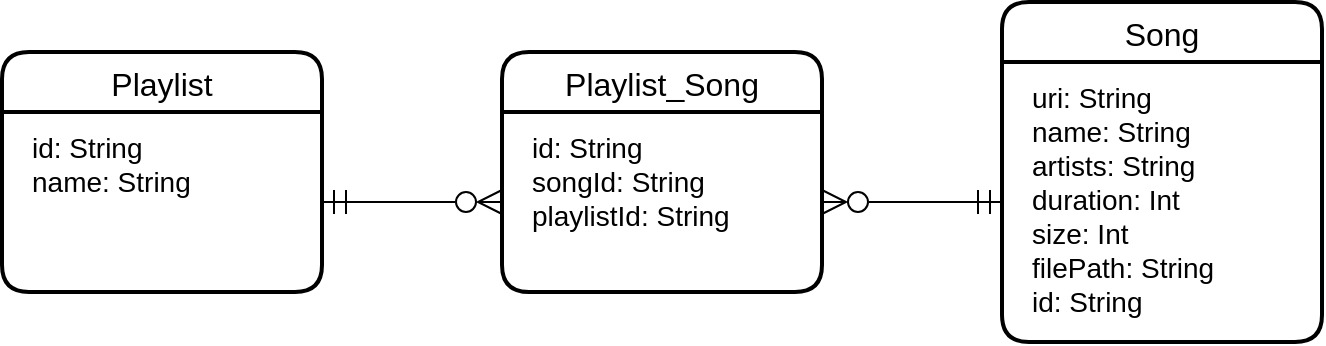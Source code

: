 <mxfile version="20.5.1" type="device"><diagram id="imh_jplVHEMOK1gO8Dd0" name="Page-1"><mxGraphModel dx="1038" dy="571" grid="1" gridSize="10" guides="1" tooltips="1" connect="1" arrows="1" fold="1" page="1" pageScale="1" pageWidth="827" pageHeight="1169" math="0" shadow="0"><root><mxCell id="0"/><mxCell id="1" parent="0"/><mxCell id="A_F9yblzPvORglMfT5ZY-5" value="Playlist" style="swimlane;childLayout=stackLayout;horizontal=1;startSize=30;horizontalStack=0;rounded=1;fontSize=16;fontStyle=0;strokeWidth=2;resizeParent=0;resizeLast=1;shadow=0;dashed=0;align=center;" parent="1" vertex="1"><mxGeometry x="110" y="285" width="160" height="120" as="geometry"><mxRectangle x="140" y="100" width="80" height="30" as="alternateBounds"/></mxGeometry></mxCell><mxCell id="A_F9yblzPvORglMfT5ZY-6" value="id: String&#10;name: String" style="align=left;strokeColor=none;fillColor=none;spacingLeft=10;fontSize=14;verticalAlign=top;resizable=0;rotatable=0;part=1;spacing=5;" parent="A_F9yblzPvORglMfT5ZY-5" vertex="1"><mxGeometry y="30" width="160" height="90" as="geometry"/></mxCell><mxCell id="A_F9yblzPvORglMfT5ZY-11" value="Song" style="swimlane;childLayout=stackLayout;horizontal=1;startSize=30;horizontalStack=0;rounded=1;fontSize=16;fontStyle=0;strokeWidth=2;resizeParent=0;resizeLast=1;shadow=0;dashed=0;align=center;" parent="1" vertex="1"><mxGeometry x="610" y="260" width="160" height="170" as="geometry"><mxRectangle x="140" y="100" width="80" height="30" as="alternateBounds"/></mxGeometry></mxCell><mxCell id="A_F9yblzPvORglMfT5ZY-12" value="uri: String&#10;name: String&#10;artists: String&#10;duration: Int&#10;size: Int&#10;filePath: String&#10;id: String" style="align=left;strokeColor=none;fillColor=none;spacingLeft=10;fontSize=14;verticalAlign=top;resizable=0;rotatable=0;part=1;spacing=5;" parent="A_F9yblzPvORglMfT5ZY-11" vertex="1"><mxGeometry y="30" width="160" height="140" as="geometry"/></mxCell><mxCell id="gujlHQczHboNHtgrHCiy-3" value="Playlist_Song" style="swimlane;childLayout=stackLayout;horizontal=1;startSize=30;horizontalStack=0;rounded=1;fontSize=16;fontStyle=0;strokeWidth=2;resizeParent=0;resizeLast=1;shadow=0;dashed=0;align=center;" vertex="1" parent="1"><mxGeometry x="360" y="285" width="160" height="120" as="geometry"><mxRectangle x="140" y="100" width="80" height="30" as="alternateBounds"/></mxGeometry></mxCell><mxCell id="gujlHQczHboNHtgrHCiy-4" value="id: String&#10;songId: String&#10;playlistId: String" style="align=left;strokeColor=none;fillColor=none;spacingLeft=10;fontSize=14;verticalAlign=top;resizable=0;rotatable=0;part=1;spacing=5;" vertex="1" parent="gujlHQczHboNHtgrHCiy-3"><mxGeometry y="30" width="160" height="90" as="geometry"/></mxCell><mxCell id="gujlHQczHboNHtgrHCiy-5" value="" style="endArrow=ERzeroToMany;html=1;rounded=0;entryX=1;entryY=0.5;entryDx=0;entryDy=0;exitX=0;exitY=0.5;exitDx=0;exitDy=0;endFill=0;startArrow=ERmandOne;startFill=0;endSize=10;startSize=10;" edge="1" parent="1" source="A_F9yblzPvORglMfT5ZY-12" target="gujlHQczHboNHtgrHCiy-4"><mxGeometry width="50" height="50" relative="1" as="geometry"><mxPoint x="390" y="360" as="sourcePoint"/><mxPoint x="440" y="310" as="targetPoint"/></mxGeometry></mxCell><mxCell id="gujlHQczHboNHtgrHCiy-6" value="" style="endArrow=ERmandOne;html=1;rounded=0;entryX=1;entryY=0.5;entryDx=0;entryDy=0;exitX=0;exitY=0.5;exitDx=0;exitDy=0;startArrow=ERzeroToMany;startFill=0;endFill=0;strokeWidth=1;endSize=10;startSize=10;" edge="1" parent="1" source="gujlHQczHboNHtgrHCiy-4" target="A_F9yblzPvORglMfT5ZY-6"><mxGeometry width="50" height="50" relative="1" as="geometry"><mxPoint x="360" y="360" as="sourcePoint"/><mxPoint x="440" y="310" as="targetPoint"/></mxGeometry></mxCell></root></mxGraphModel></diagram></mxfile>